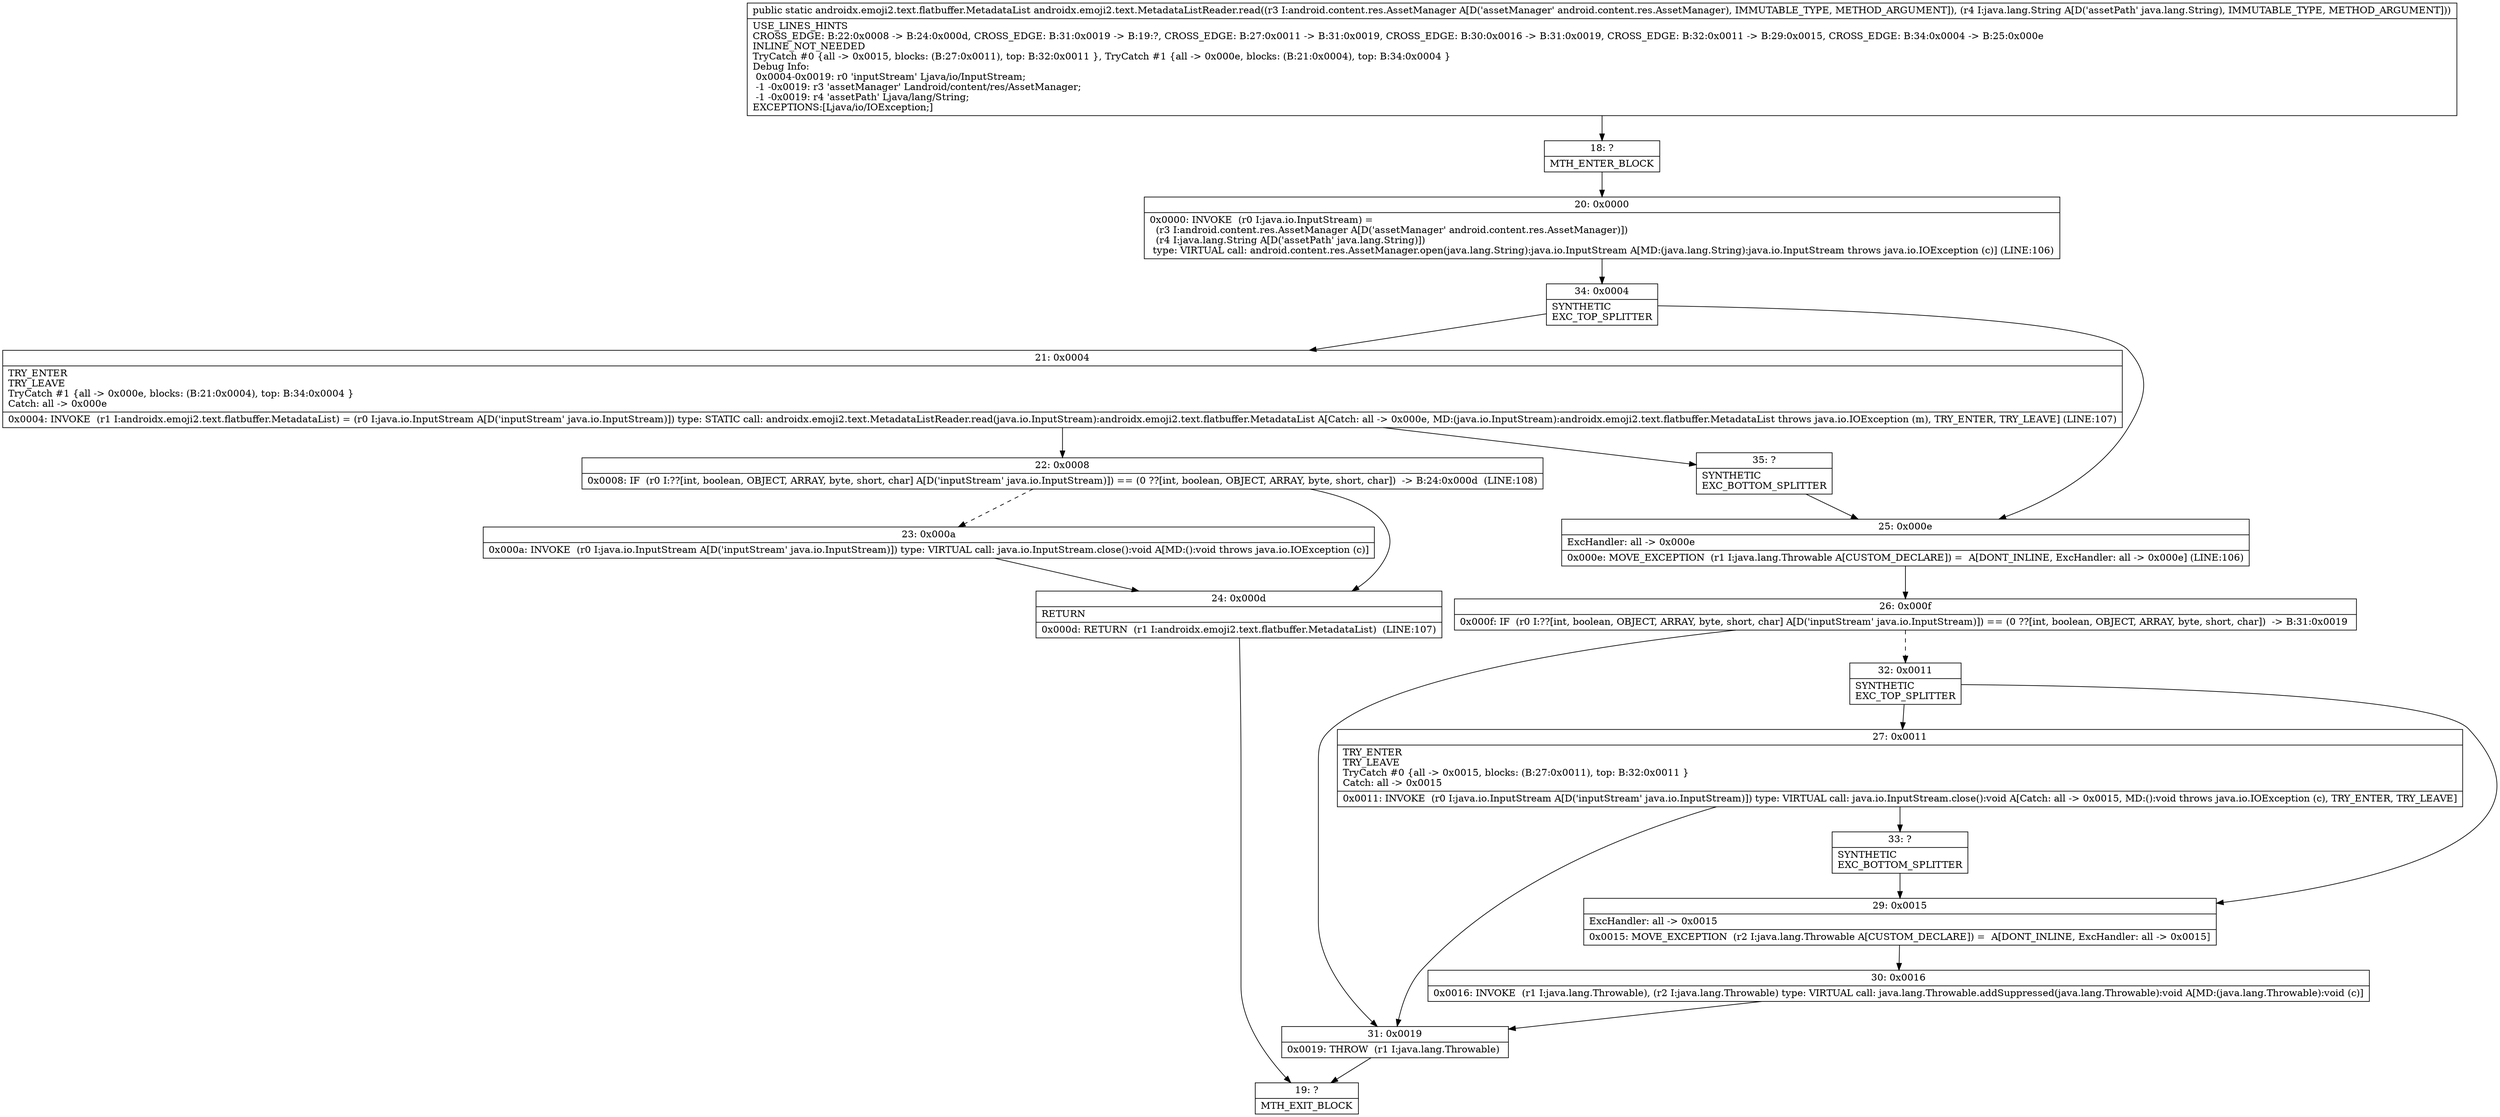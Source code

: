 digraph "CFG forandroidx.emoji2.text.MetadataListReader.read(Landroid\/content\/res\/AssetManager;Ljava\/lang\/String;)Landroidx\/emoji2\/text\/flatbuffer\/MetadataList;" {
Node_18 [shape=record,label="{18\:\ ?|MTH_ENTER_BLOCK\l}"];
Node_20 [shape=record,label="{20\:\ 0x0000|0x0000: INVOKE  (r0 I:java.io.InputStream) = \l  (r3 I:android.content.res.AssetManager A[D('assetManager' android.content.res.AssetManager)])\l  (r4 I:java.lang.String A[D('assetPath' java.lang.String)])\l type: VIRTUAL call: android.content.res.AssetManager.open(java.lang.String):java.io.InputStream A[MD:(java.lang.String):java.io.InputStream throws java.io.IOException (c)] (LINE:106)\l}"];
Node_34 [shape=record,label="{34\:\ 0x0004|SYNTHETIC\lEXC_TOP_SPLITTER\l}"];
Node_21 [shape=record,label="{21\:\ 0x0004|TRY_ENTER\lTRY_LEAVE\lTryCatch #1 \{all \-\> 0x000e, blocks: (B:21:0x0004), top: B:34:0x0004 \}\lCatch: all \-\> 0x000e\l|0x0004: INVOKE  (r1 I:androidx.emoji2.text.flatbuffer.MetadataList) = (r0 I:java.io.InputStream A[D('inputStream' java.io.InputStream)]) type: STATIC call: androidx.emoji2.text.MetadataListReader.read(java.io.InputStream):androidx.emoji2.text.flatbuffer.MetadataList A[Catch: all \-\> 0x000e, MD:(java.io.InputStream):androidx.emoji2.text.flatbuffer.MetadataList throws java.io.IOException (m), TRY_ENTER, TRY_LEAVE] (LINE:107)\l}"];
Node_22 [shape=record,label="{22\:\ 0x0008|0x0008: IF  (r0 I:??[int, boolean, OBJECT, ARRAY, byte, short, char] A[D('inputStream' java.io.InputStream)]) == (0 ??[int, boolean, OBJECT, ARRAY, byte, short, char])  \-\> B:24:0x000d  (LINE:108)\l}"];
Node_23 [shape=record,label="{23\:\ 0x000a|0x000a: INVOKE  (r0 I:java.io.InputStream A[D('inputStream' java.io.InputStream)]) type: VIRTUAL call: java.io.InputStream.close():void A[MD:():void throws java.io.IOException (c)]\l}"];
Node_24 [shape=record,label="{24\:\ 0x000d|RETURN\l|0x000d: RETURN  (r1 I:androidx.emoji2.text.flatbuffer.MetadataList)  (LINE:107)\l}"];
Node_19 [shape=record,label="{19\:\ ?|MTH_EXIT_BLOCK\l}"];
Node_35 [shape=record,label="{35\:\ ?|SYNTHETIC\lEXC_BOTTOM_SPLITTER\l}"];
Node_25 [shape=record,label="{25\:\ 0x000e|ExcHandler: all \-\> 0x000e\l|0x000e: MOVE_EXCEPTION  (r1 I:java.lang.Throwable A[CUSTOM_DECLARE]) =  A[DONT_INLINE, ExcHandler: all \-\> 0x000e] (LINE:106)\l}"];
Node_26 [shape=record,label="{26\:\ 0x000f|0x000f: IF  (r0 I:??[int, boolean, OBJECT, ARRAY, byte, short, char] A[D('inputStream' java.io.InputStream)]) == (0 ??[int, boolean, OBJECT, ARRAY, byte, short, char])  \-\> B:31:0x0019 \l}"];
Node_31 [shape=record,label="{31\:\ 0x0019|0x0019: THROW  (r1 I:java.lang.Throwable) \l}"];
Node_32 [shape=record,label="{32\:\ 0x0011|SYNTHETIC\lEXC_TOP_SPLITTER\l}"];
Node_27 [shape=record,label="{27\:\ 0x0011|TRY_ENTER\lTRY_LEAVE\lTryCatch #0 \{all \-\> 0x0015, blocks: (B:27:0x0011), top: B:32:0x0011 \}\lCatch: all \-\> 0x0015\l|0x0011: INVOKE  (r0 I:java.io.InputStream A[D('inputStream' java.io.InputStream)]) type: VIRTUAL call: java.io.InputStream.close():void A[Catch: all \-\> 0x0015, MD:():void throws java.io.IOException (c), TRY_ENTER, TRY_LEAVE]\l}"];
Node_33 [shape=record,label="{33\:\ ?|SYNTHETIC\lEXC_BOTTOM_SPLITTER\l}"];
Node_29 [shape=record,label="{29\:\ 0x0015|ExcHandler: all \-\> 0x0015\l|0x0015: MOVE_EXCEPTION  (r2 I:java.lang.Throwable A[CUSTOM_DECLARE]) =  A[DONT_INLINE, ExcHandler: all \-\> 0x0015]\l}"];
Node_30 [shape=record,label="{30\:\ 0x0016|0x0016: INVOKE  (r1 I:java.lang.Throwable), (r2 I:java.lang.Throwable) type: VIRTUAL call: java.lang.Throwable.addSuppressed(java.lang.Throwable):void A[MD:(java.lang.Throwable):void (c)]\l}"];
MethodNode[shape=record,label="{public static androidx.emoji2.text.flatbuffer.MetadataList androidx.emoji2.text.MetadataListReader.read((r3 I:android.content.res.AssetManager A[D('assetManager' android.content.res.AssetManager), IMMUTABLE_TYPE, METHOD_ARGUMENT]), (r4 I:java.lang.String A[D('assetPath' java.lang.String), IMMUTABLE_TYPE, METHOD_ARGUMENT]))  | USE_LINES_HINTS\lCROSS_EDGE: B:22:0x0008 \-\> B:24:0x000d, CROSS_EDGE: B:31:0x0019 \-\> B:19:?, CROSS_EDGE: B:27:0x0011 \-\> B:31:0x0019, CROSS_EDGE: B:30:0x0016 \-\> B:31:0x0019, CROSS_EDGE: B:32:0x0011 \-\> B:29:0x0015, CROSS_EDGE: B:34:0x0004 \-\> B:25:0x000e\lINLINE_NOT_NEEDED\lTryCatch #0 \{all \-\> 0x0015, blocks: (B:27:0x0011), top: B:32:0x0011 \}, TryCatch #1 \{all \-\> 0x000e, blocks: (B:21:0x0004), top: B:34:0x0004 \}\lDebug Info:\l  0x0004\-0x0019: r0 'inputStream' Ljava\/io\/InputStream;\l  \-1 \-0x0019: r3 'assetManager' Landroid\/content\/res\/AssetManager;\l  \-1 \-0x0019: r4 'assetPath' Ljava\/lang\/String;\lEXCEPTIONS:[Ljava\/io\/IOException;]\l}"];
MethodNode -> Node_18;Node_18 -> Node_20;
Node_20 -> Node_34;
Node_34 -> Node_21;
Node_34 -> Node_25;
Node_21 -> Node_22;
Node_21 -> Node_35;
Node_22 -> Node_23[style=dashed];
Node_22 -> Node_24;
Node_23 -> Node_24;
Node_24 -> Node_19;
Node_35 -> Node_25;
Node_25 -> Node_26;
Node_26 -> Node_31;
Node_26 -> Node_32[style=dashed];
Node_31 -> Node_19;
Node_32 -> Node_27;
Node_32 -> Node_29;
Node_27 -> Node_31;
Node_27 -> Node_33;
Node_33 -> Node_29;
Node_29 -> Node_30;
Node_30 -> Node_31;
}

